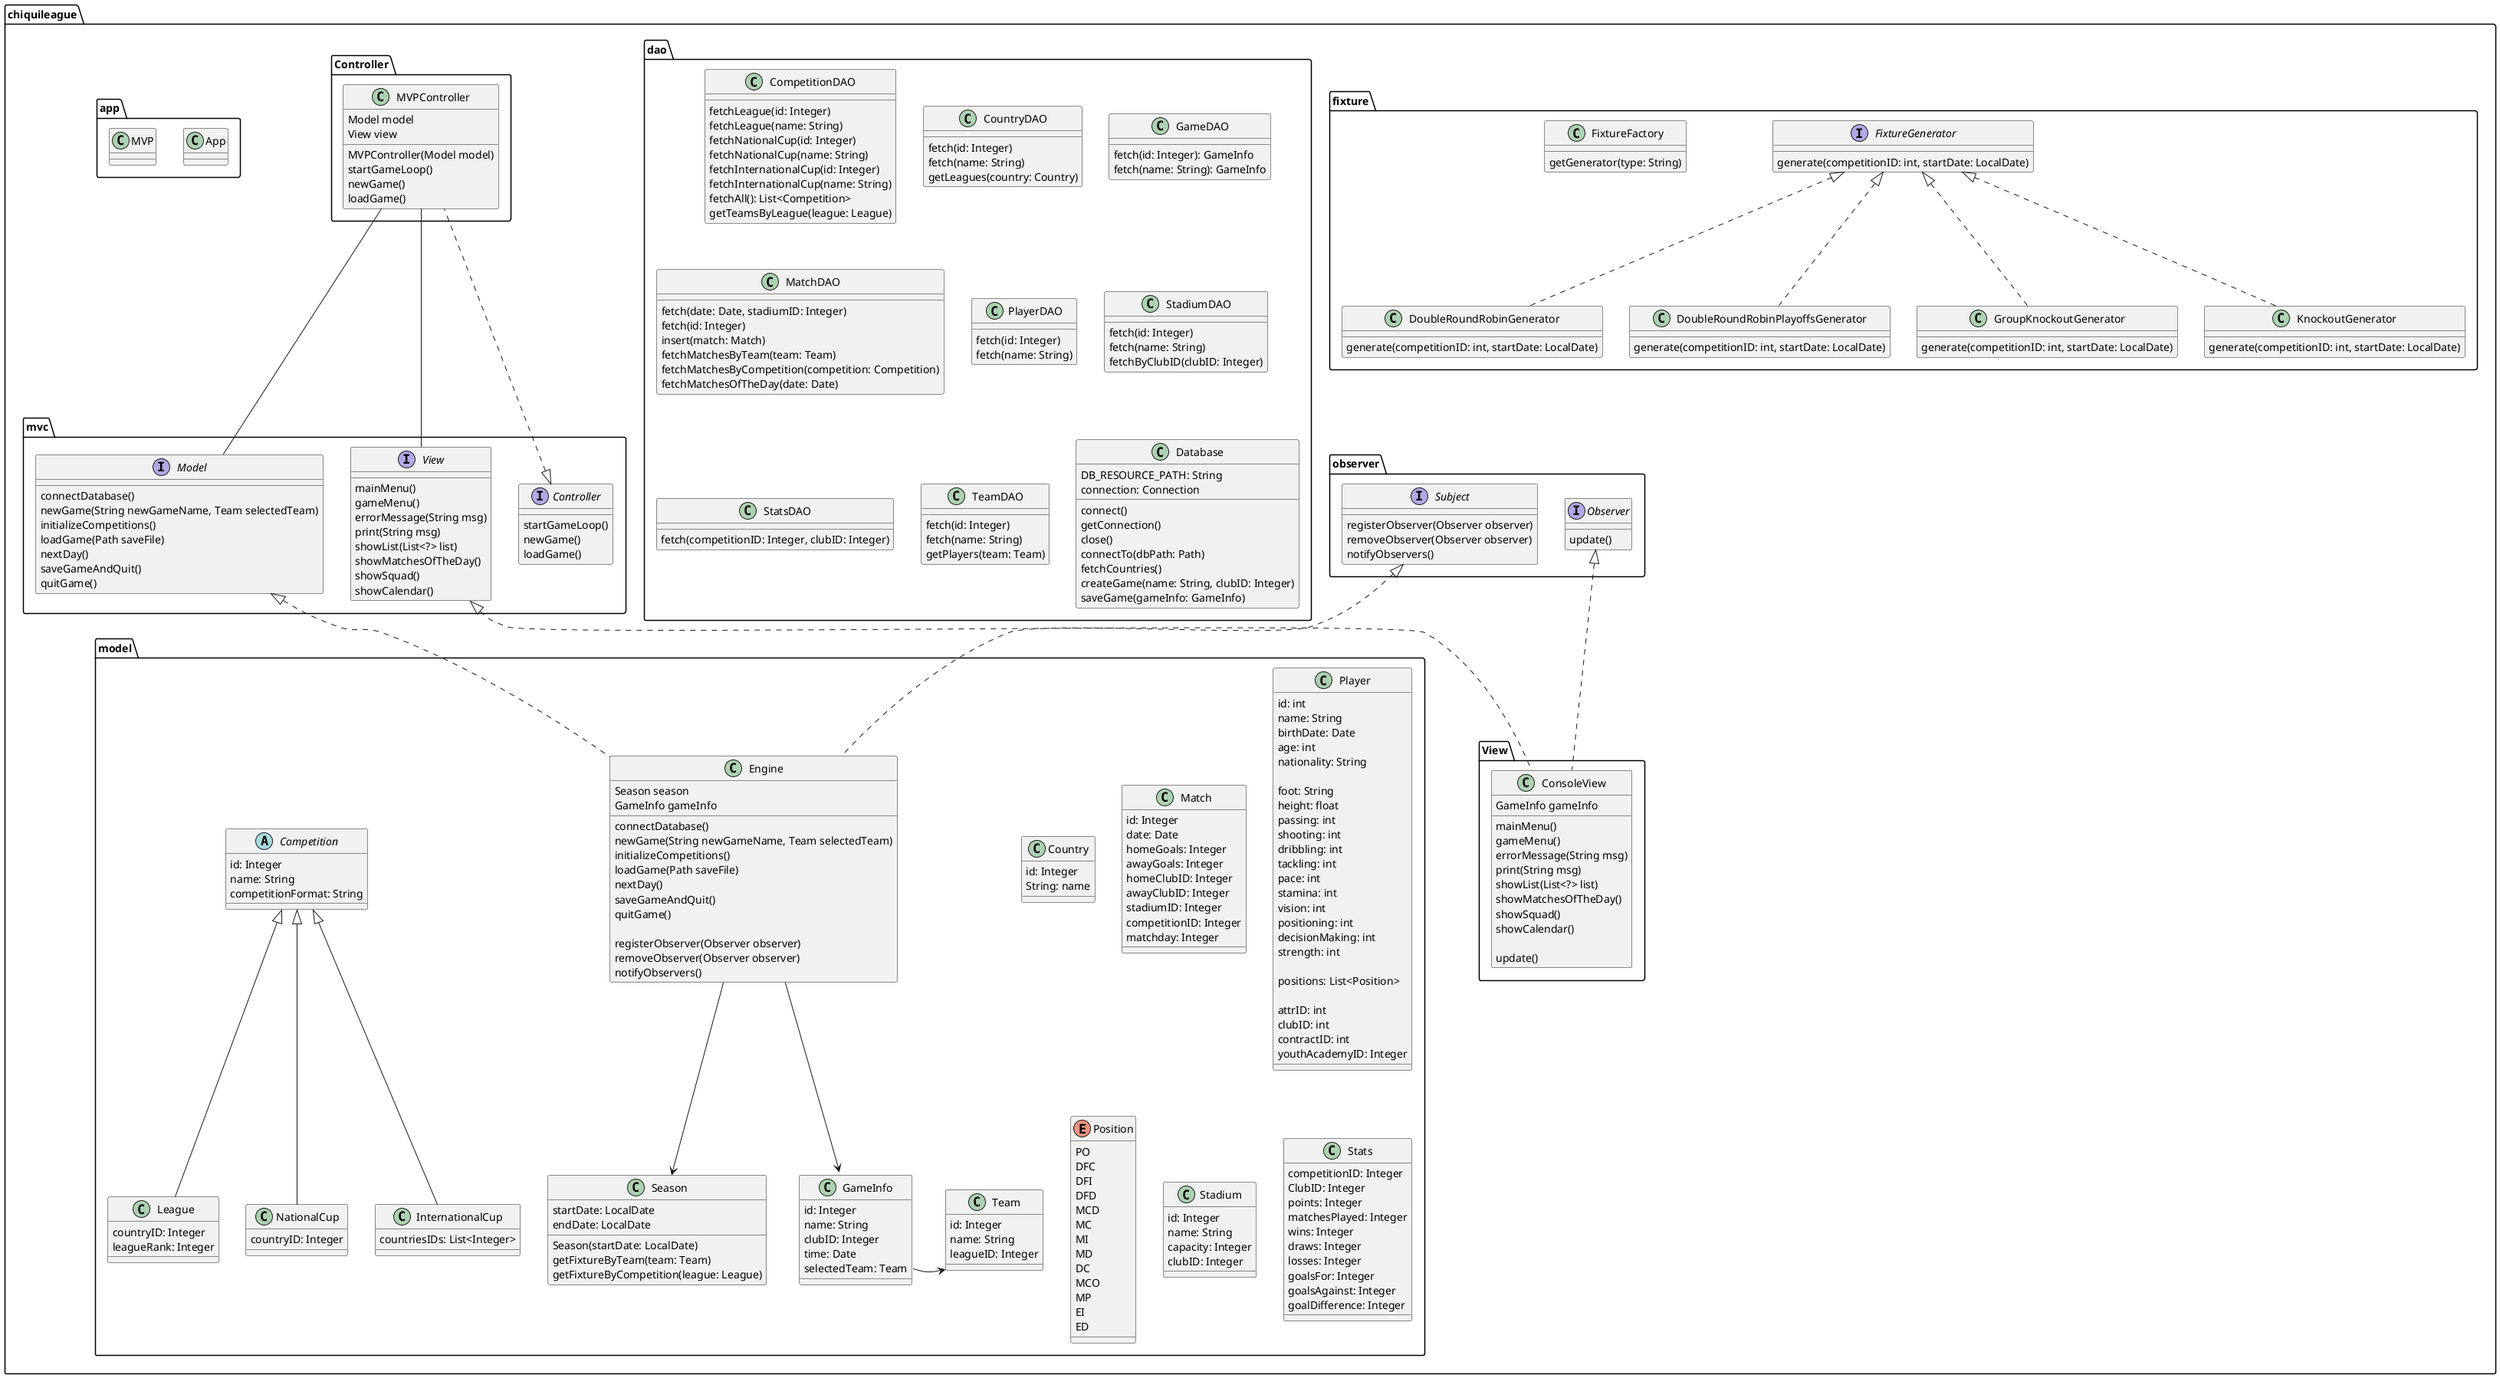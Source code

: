 @startuml
'https://plantuml.com/class-diagram

package chiquileague {
    package model {

        class Engine implements .chiquileague.observer.Subject, .chiquileague.mvc.Model {
            Season season
            GameInfo gameInfo

            connectDatabase()
            newGame(String newGameName, Team selectedTeam)
            initializeCompetitions()
            loadGame(Path saveFile)
            nextDay()
            saveGameAndQuit()
            quitGame()

            registerObserver(Observer observer)
            removeObserver(Observer observer)
            notifyObservers()
        }
        Engine --> Season
        Engine --> GameInfo

        class Season {
            startDate: LocalDate
            endDate: LocalDate
            Season(startDate: LocalDate)
            getFixtureByTeam(team: Team)
            getFixtureByCompetition(league: League)
        }

        class GameInfo {
            id: Integer
            name: String
            clubID: Integer
            time: Date
            selectedTeam: Team
        }
        GameInfo::selectedTeam -> Team

        abstract Competition {
            id: Integer
            name: String
            competitionFormat: String
        }

        class League extends Competition {
            countryID: Integer
            leagueRank: Integer
        }

        class NationalCup extends Competition {
            countryID: Integer
        }

        class InternationalCup extends Competition {
            countriesIDs: List<Integer>
        }

        class Country {
            id: Integer
            String: name
        }

        class Match {
            id: Integer
            date: Date
            homeGoals: Integer
            awayGoals: Integer
            homeClubID: Integer
            awayClubID: Integer
            stadiumID: Integer
            competitionID: Integer
            matchday: Integer
        }

        class Player {
            id: int
            name: String
            birthDate: Date
            age: int
            nationality: String

            foot: String
            height: float
            passing: int
            shooting: int
            dribbling: int
            tackling: int
            pace: int
            stamina: int
            vision: int
            positioning: int
            decisionMaking: int
            strength: int

            positions: List<Position>

            attrID: int
            clubID: int
            contractID: int
            youthAcademyID: Integer
        }

        enum Position {
            PO
            DFC
            DFI
            DFD
            MCD
            MC
            MI
            MD
            DC
            MCO
            MP
            EI
            ED
        }

        class Stadium {
            id: Integer
            name: String
            capacity: Integer
            clubID: Integer
        }

        class Stats {
            competitionID: Integer
            ClubID: Integer
            points: Integer
            matchesPlayed: Integer
            wins: Integer
            draws: Integer
            losses: Integer
            goalsFor: Integer
            goalsAgainst: Integer
            goalDifference: Integer
        }

        class Team {
            id: Integer
            name: String
            leagueID: Integer
        }
    }

    package fixture {
        interface FixtureGenerator {
            generate(competitionID: int, startDate: LocalDate)
        }

        class DoubleRoundRobinGenerator implements FixtureGenerator {
            generate(competitionID: int, startDate: LocalDate)
        }

        class DoubleRoundRobinPlayoffsGenerator implements FixtureGenerator {
            generate(competitionID: int, startDate: LocalDate)
        }

        class GroupKnockoutGenerator implements FixtureGenerator {
            generate(competitionID: int, startDate: LocalDate)
        }

        class KnockoutGenerator implements FixtureGenerator {
            generate(competitionID: int, startDate: LocalDate)
        }

        class FixtureFactory {
            getGenerator(type: String)
        }

    }

    package dao {
        class CompetitionDAO {
            fetchLeague(id: Integer)
            fetchLeague(name: String)
            fetchNationalCup(id: Integer)
            fetchNationalCup(name: String)
            fetchInternationalCup(id: Integer)
            fetchInternationalCup(name: String)
            fetchAll(): List<Competition>
            getTeamsByLeague(league: League)
        }

        class CountryDAO {
            fetch(id: Integer)
            fetch(name: String)
            getLeagues(country: Country)
        }

        class GameDAO {
            fetch(id: Integer): GameInfo
            fetch(name: String): GameInfo
        }

        class MatchDAO {
            fetch(date: Date, stadiumID: Integer)
            fetch(id: Integer)
            insert(match: Match)
            fetchMatchesByTeam(team: Team)
            fetchMatchesByCompetition(competition: Competition)
            fetchMatchesOfTheDay(date: Date)
        }

        class PlayerDAO {
            fetch(id: Integer)
            fetch(name: String)
        }

        class StadiumDAO {
            fetch(id: Integer)
            fetch(name: String)
            fetchByClubID(clubID: Integer)
        }

        class StatsDAO {
            fetch(competitionID: Integer, clubID: Integer)
        }

        class TeamDAO {
            fetch(id: Integer)
            fetch(name: String)
            getPlayers(team: Team)
        }

        class Database {
            DB_RESOURCE_PATH: String
            connection: Connection

            connect()
            getConnection()
            close()
            connectTo(dbPath: Path)
            fetchCountries()
            createGame(name: String, clubID: Integer)
            saveGame(gameInfo: GameInfo)
        }
    }

    package mvc {
        interface Model {
            connectDatabase()
            newGame(String newGameName, Team selectedTeam)
            initializeCompetitions()
            loadGame(Path saveFile)
            nextDay()
            saveGameAndQuit()
            quitGame()
        }

        interface View {
            mainMenu()
            gameMenu()
            errorMessage(String msg)
            print(String msg)
            showList(List<?> list)
            showMatchesOfTheDay()
            showSquad()
            showCalendar()
        }

        interface Controller {
            startGameLoop()
            newGame()
            loadGame()
        }
    }

    package observer {
        interface Subject {
            registerObserver(Observer observer)
            removeObserver(Observer observer)
            notifyObservers()
        }

        interface Observer {
            update()
        }
    }

    package Controller {
        class MVPController implements .chiquileague.mvc.Controller {
            Model model
            View view

            MVPController(Model model)
            startGameLoop()
            newGame()
            loadGame()
        }
        MVPController --- Model
        MVPController --- View
    }

    package View {
        class ConsoleView implements .chiquileague.mvc.View, .chiquileague.observer.Observer {
            GameInfo gameInfo

            mainMenu()
            gameMenu()
            errorMessage(String msg)
            print(String msg)
            showList(List<?> list)
            showMatchesOfTheDay()
            showSquad()
            showCalendar()

            update()
        }
    }

    package app {
        class App {
        }

        class MVP {
        }
    }
}

@enduml